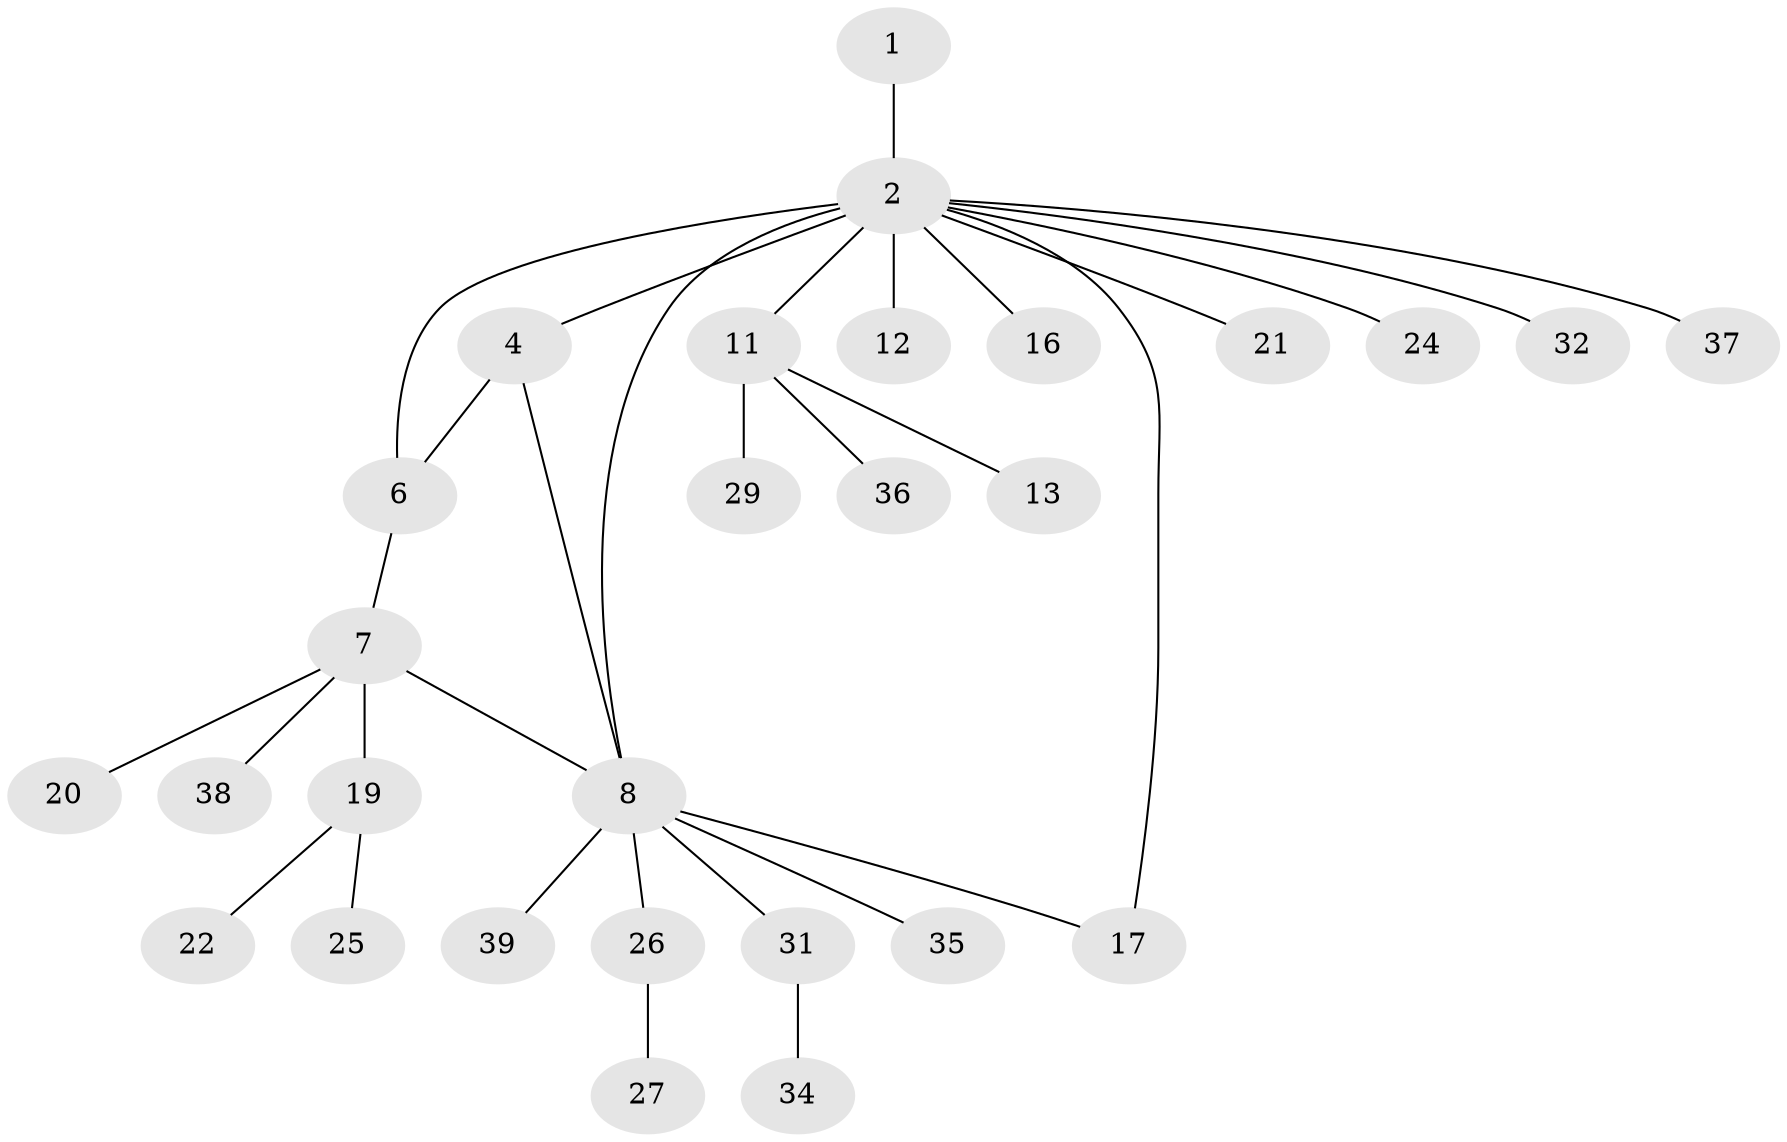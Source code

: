 // original degree distribution, {1: 0.6595744680851063, 7: 0.02127659574468085, 5: 0.0425531914893617, 4: 0.0851063829787234, 6: 0.02127659574468085, 9: 0.02127659574468085, 11: 0.02127659574468085, 3: 0.0851063829787234, 2: 0.0425531914893617}
// Generated by graph-tools (version 1.1) at 2025/19/03/04/25 18:19:47]
// undirected, 28 vertices, 31 edges
graph export_dot {
graph [start="1"]
  node [color=gray90,style=filled];
  1;
  2 [super="+3+10+5"];
  4;
  6;
  7 [super="+18+30+46+43"];
  8 [super="+9"];
  11 [super="+14"];
  12;
  13;
  16 [super="+40"];
  17 [super="+23"];
  19;
  20;
  21;
  22;
  24;
  25;
  26;
  27;
  29;
  31 [super="+45+44"];
  32;
  34;
  35;
  36;
  37;
  38;
  39;
  1 -- 2;
  2 -- 8 [weight=2];
  2 -- 16;
  2 -- 32;
  2 -- 17;
  2 -- 4;
  2 -- 37;
  2 -- 24;
  2 -- 6 [weight=2];
  2 -- 21;
  2 -- 11;
  2 -- 12;
  4 -- 6;
  4 -- 8 [weight=2];
  6 -- 7;
  7 -- 8;
  7 -- 19;
  7 -- 20;
  7 -- 38;
  8 -- 35;
  8 -- 39;
  8 -- 17;
  8 -- 26;
  8 -- 31;
  11 -- 13;
  11 -- 36;
  11 -- 29;
  19 -- 22;
  19 -- 25;
  26 -- 27;
  31 -- 34;
}
